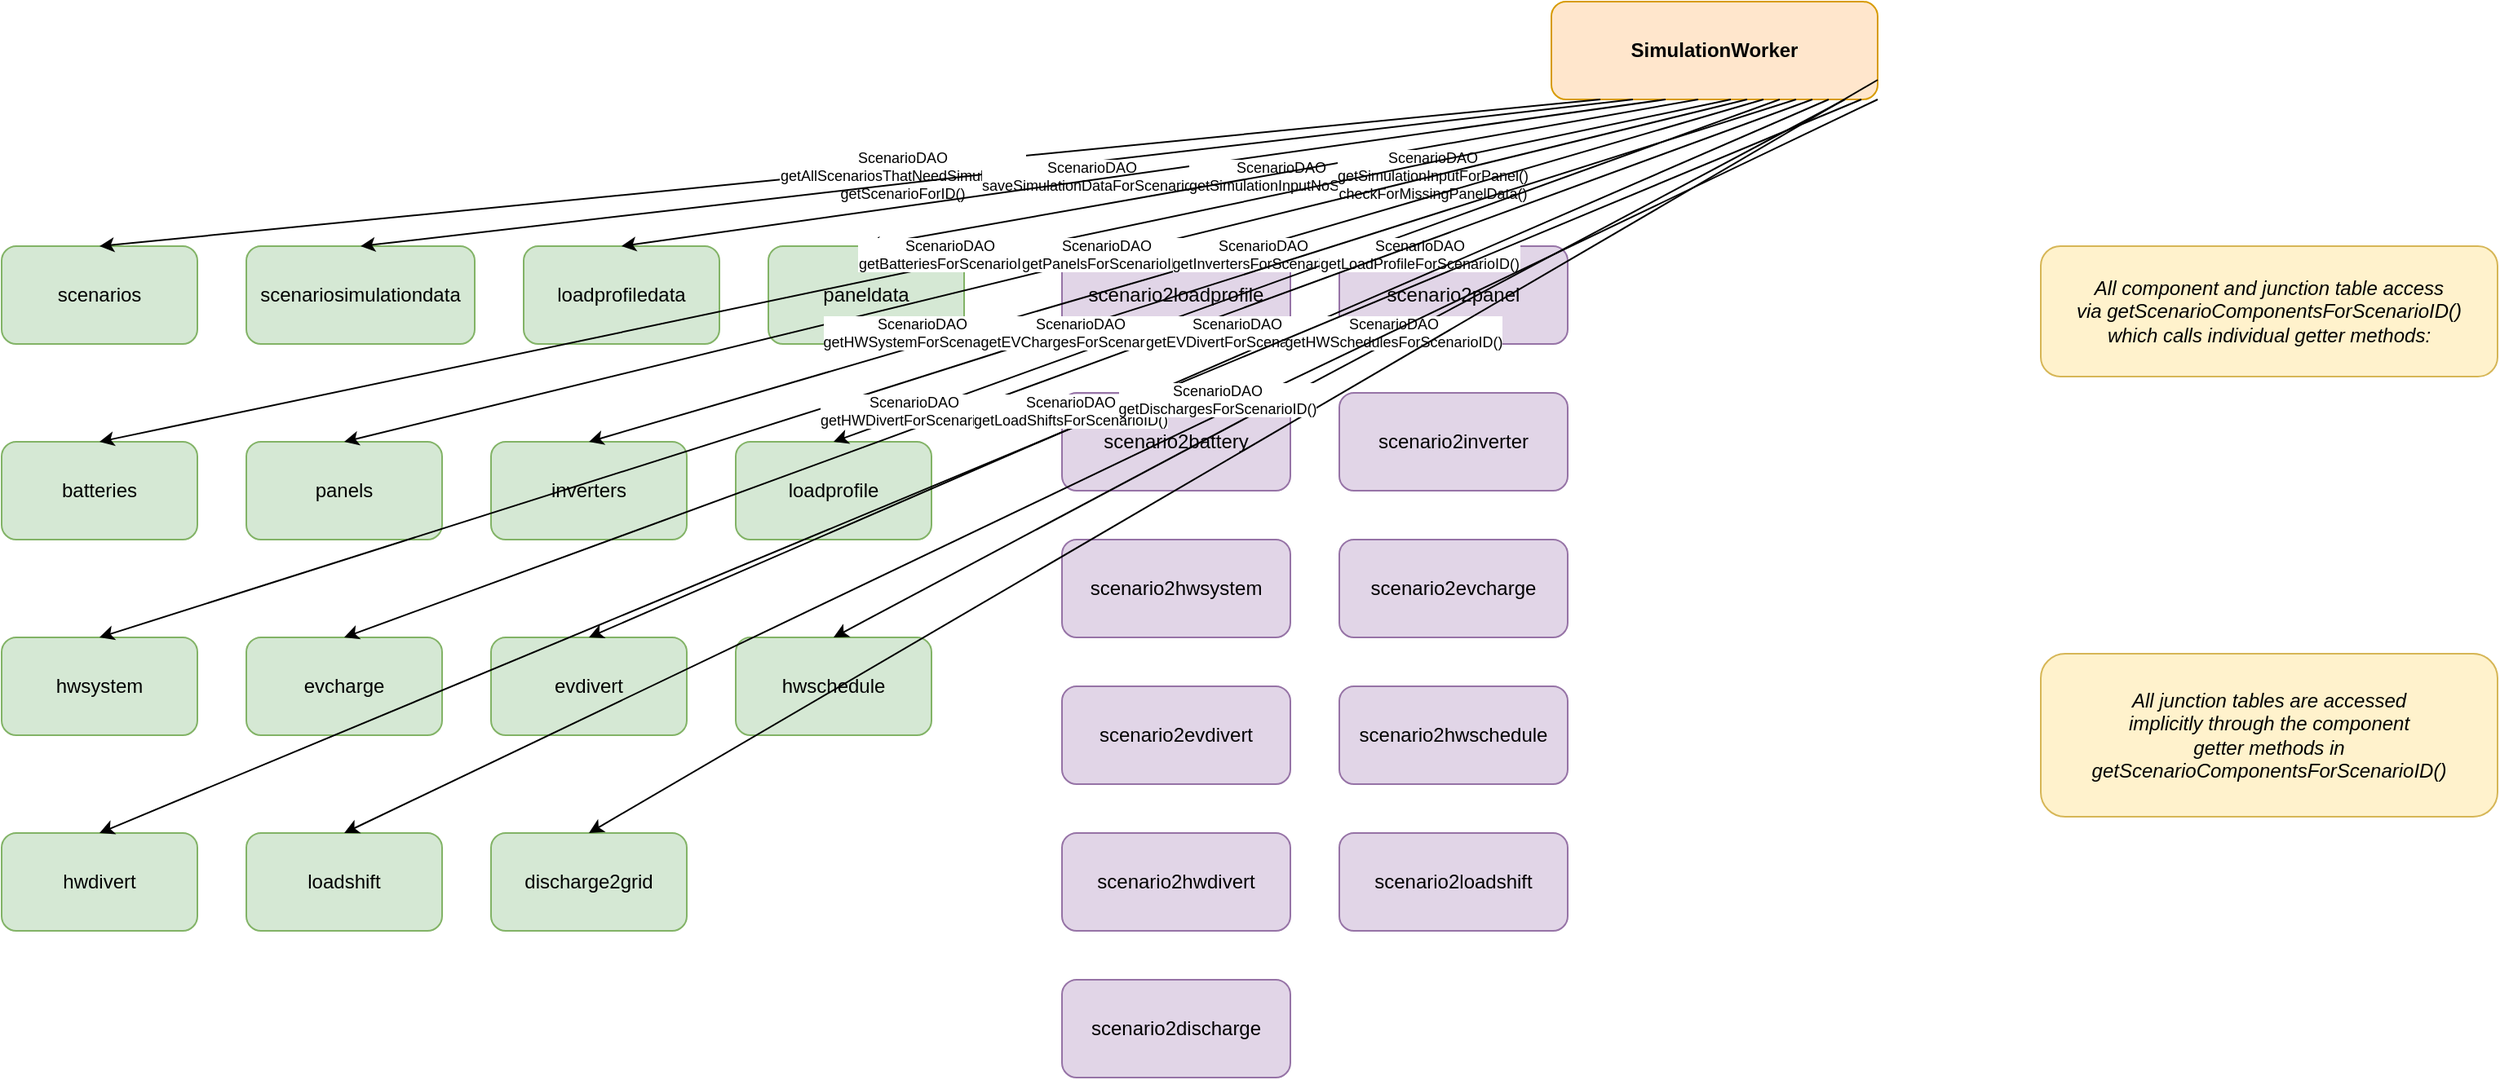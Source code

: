 <mxfile version="24.0.0" type="device">
  <diagram name="SimulationWorker Dependencies" id="simulation-worker">
    <mxGraphModel dx="2200" dy="1300" grid="1" gridSize="10" guides="1" tooltips="1" connect="1" arrows="1" fold="1" page="1" pageScale="1" pageWidth="2400" pageHeight="1600" math="0" shadow="0">
      <root>
        <mxCell id="0" />
        <mxCell id="1" parent="0" />
        
        <!-- SimulationWorker -->
        <mxCell id="simulation-worker" value="SimulationWorker" style="rounded=1;whiteSpace=wrap;html=1;fillColor=#FFE6CC;strokeColor=#D79B00;fontColor=#000000;fontStyle=1;" vertex="1" parent="1">
          <mxGeometry x="1000" y="50" width="200" height="60" as="geometry" />
        </mxCell>
        
        <!-- Core Tables Row 1 -->
        <mxCell id="scenarios-table" value="scenarios" style="rounded=1;whiteSpace=wrap;html=1;fillColor=#D5E8D4;strokeColor=#82B366;fontColor=#000000;" vertex="1" parent="1">
          <mxGeometry x="50" y="200" width="120" height="60" as="geometry" />
        </mxCell>
        
        <mxCell id="scenariosimulationdata-table" value="scenariosimulationdata" style="rounded=1;whiteSpace=wrap;html=1;fillColor=#D5E8D4;strokeColor=#82B366;fontColor=#000000;" vertex="1" parent="1">
          <mxGeometry x="200" y="200" width="140" height="60" as="geometry" />
        </mxCell>
        
        <mxCell id="loadprofiledata-table" value="loadprofiledata" style="rounded=1;whiteSpace=wrap;html=1;fillColor=#D5E8D4;strokeColor=#82B366;fontColor=#000000;" vertex="1" parent="1">
          <mxGeometry x="370" y="200" width="120" height="60" as="geometry" />
        </mxCell>
        
        <mxCell id="paneldata-table" value="paneldata" style="rounded=1;whiteSpace=wrap;html=1;fillColor=#D5E8D4;strokeColor=#82B366;fontColor=#000000;" vertex="1" parent="1">
          <mxGeometry x="520" y="200" width="120" height="60" as="geometry" />
        </mxCell>
        
        <!-- Component Tables Row 2 -->
        <mxCell id="batteries-table" value="batteries" style="rounded=1;whiteSpace=wrap;html=1;fillColor=#D5E8D4;strokeColor=#82B366;fontColor=#000000;" vertex="1" parent="1">
          <mxGeometry x="50" y="320" width="120" height="60" as="geometry" />
        </mxCell>
        
        <mxCell id="panels-table" value="panels" style="rounded=1;whiteSpace=wrap;html=1;fillColor=#D5E8D4;strokeColor=#82B366;fontColor=#000000;" vertex="1" parent="1">
          <mxGeometry x="200" y="320" width="120" height="60" as="geometry" />
        </mxCell>
        
        <mxCell id="inverters-table" value="inverters" style="rounded=1;whiteSpace=wrap;html=1;fillColor=#D5E8D4;strokeColor=#82B366;fontColor=#000000;" vertex="1" parent="1">
          <mxGeometry x="350" y="320" width="120" height="60" as="geometry" />
        </mxCell>
        
        <mxCell id="loadprofile-table" value="loadprofile" style="rounded=1;whiteSpace=wrap;html=1;fillColor=#D5E8D4;strokeColor=#82B366;fontColor=#000000;" vertex="1" parent="1">
          <mxGeometry x="500" y="320" width="120" height="60" as="geometry" />
        </mxCell>
        
        <!-- System Tables Row 3 -->
        <mxCell id="hwsystem-table" value="hwsystem" style="rounded=1;whiteSpace=wrap;html=1;fillColor=#D5E8D4;strokeColor=#82B366;fontColor=#000000;" vertex="1" parent="1">
          <mxGeometry x="50" y="440" width="120" height="60" as="geometry" />
        </mxCell>
        
        <mxCell id="evcharge-table" value="evcharge" style="rounded=1;whiteSpace=wrap;html=1;fillColor=#D5E8D4;strokeColor=#82B366;fontColor=#000000;" vertex="1" parent="1">
          <mxGeometry x="200" y="440" width="120" height="60" as="geometry" />
        </mxCell>
        
        <mxCell id="evdivert-table" value="evdivert" style="rounded=1;whiteSpace=wrap;html=1;fillColor=#D5E8D4;strokeColor=#82B366;fontColor=#000000;" vertex="1" parent="1">
          <mxGeometry x="350" y="440" width="120" height="60" as="geometry" />
        </mxCell>
        
        <mxCell id="hwschedule-table" value="hwschedule" style="rounded=1;whiteSpace=wrap;html=1;fillColor=#D5E8D4;strokeColor=#82B366;fontColor=#000000;" vertex="1" parent="1">
          <mxGeometry x="500" y="440" width="120" height="60" as="geometry" />
        </mxCell>
        
        <!-- Additional Tables Row 4 -->
        <mxCell id="hwdivert-table" value="hwdivert" style="rounded=1;whiteSpace=wrap;html=1;fillColor=#D5E8D4;strokeColor=#82B366;fontColor=#000000;" vertex="1" parent="1">
          <mxGeometry x="50" y="560" width="120" height="60" as="geometry" />
        </mxCell>
        
        <mxCell id="loadshift-table" value="loadshift" style="rounded=1;whiteSpace=wrap;html=1;fillColor=#D5E8D4;strokeColor=#82B366;fontColor=#000000;" vertex="1" parent="1">
          <mxGeometry x="200" y="560" width="120" height="60" as="geometry" />
        </mxCell>
        
        <mxCell id="discharge2grid-table" value="discharge2grid" style="rounded=1;whiteSpace=wrap;html=1;fillColor=#D5E8D4;strokeColor=#82B366;fontColor=#000000;" vertex="1" parent="1">
          <mxGeometry x="350" y="560" width="120" height="60" as="geometry" />
        </mxCell>
        
        <!-- Junction Tables -->
        <mxCell id="scenario2loadprofile-table" value="scenario2loadprofile" style="rounded=1;whiteSpace=wrap;html=1;fillColor=#E1D5E7;strokeColor=#9673A6;fontColor=#000000;" vertex="1" parent="1">
          <mxGeometry x="700" y="200" width="140" height="60" as="geometry" />
        </mxCell>
        
        <mxCell id="scenario2panel-table" value="scenario2panel" style="rounded=1;whiteSpace=wrap;html=1;fillColor=#E1D5E7;strokeColor=#9673A6;fontColor=#000000;" vertex="1" parent="1">
          <mxGeometry x="870" y="200" width="140" height="60" as="geometry" />
        </mxCell>
        
        <mxCell id="scenario2battery-table" value="scenario2battery" style="rounded=1;whiteSpace=wrap;html=1;fillColor=#E1D5E7;strokeColor=#9673A6;fontColor=#000000;" vertex="1" parent="1">
          <mxGeometry x="700" y="290" width="140" height="60" as="geometry" />
        </mxCell>
        
        <mxCell id="scenario2inverter-table" value="scenario2inverter" style="rounded=1;whiteSpace=wrap;html=1;fillColor=#E1D5E7;strokeColor=#9673A6;fontColor=#000000;" vertex="1" parent="1">
          <mxGeometry x="870" y="290" width="140" height="60" as="geometry" />
        </mxCell>
        
        <mxCell id="scenario2hwsystem-table" value="scenario2hwsystem" style="rounded=1;whiteSpace=wrap;html=1;fillColor=#E1D5E7;strokeColor=#9673A6;fontColor=#000000;" vertex="1" parent="1">
          <mxGeometry x="700" y="380" width="140" height="60" as="geometry" />
        </mxCell>
        
        <mxCell id="scenario2evcharge-table" value="scenario2evcharge" style="rounded=1;whiteSpace=wrap;html=1;fillColor=#E1D5E7;strokeColor=#9673A6;fontColor=#000000;" vertex="1" parent="1">
          <mxGeometry x="870" y="380" width="140" height="60" as="geometry" />
        </mxCell>
        
        <mxCell id="scenario2evdivert-table" value="scenario2evdivert" style="rounded=1;whiteSpace=wrap;html=1;fillColor=#E1D5E7;strokeColor=#9673A6;fontColor=#000000;" vertex="1" parent="1">
          <mxGeometry x="700" y="470" width="140" height="60" as="geometry" />
        </mxCell>
        
        <mxCell id="scenario2hwschedule-table" value="scenario2hwschedule" style="rounded=1;whiteSpace=wrap;html=1;fillColor=#E1D5E7;strokeColor=#9673A6;fontColor=#000000;" vertex="1" parent="1">
          <mxGeometry x="870" y="470" width="140" height="60" as="geometry" />
        </mxCell>
        
        <mxCell id="scenario2hwdivert-table" value="scenario2hwdivert" style="rounded=1;whiteSpace=wrap;html=1;fillColor=#E1D5E7;strokeColor=#9673A6;fontColor=#000000;" vertex="1" parent="1">
          <mxGeometry x="700" y="560" width="140" height="60" as="geometry" />
        </mxCell>
        
        <mxCell id="scenario2loadshift-table" value="scenario2loadshift" style="rounded=1;whiteSpace=wrap;html=1;fillColor=#E1D5E7;strokeColor=#9673A6;fontColor=#000000;" vertex="1" parent="1">
          <mxGeometry x="870" y="560" width="140" height="60" as="geometry" />
        </mxCell>
        
        <mxCell id="scenario2discharge-table" value="scenario2discharge" style="rounded=1;whiteSpace=wrap;html=1;fillColor=#E1D5E7;strokeColor=#9673A6;fontColor=#000000;" vertex="1" parent="1">
          <mxGeometry x="700" y="650" width="140" height="60" as="geometry" />
        </mxCell>
        
        <!-- Connections -->
        <mxCell id="conn1" value="" style="endArrow=classic;html=1;rounded=1;exitX=0.15;exitY=1;exitDx=0;exitDy=0;entryX=0.5;entryY=0;entryDx=0;entryDy=0;" edge="1" parent="1" source="simulation-worker" target="scenarios-table">
          <mxGeometry width="50" height="50" relative="1" as="geometry">
            <mxPoint x="1200" y="400" as="sourcePoint" />
            <mxPoint x="1250" y="350" as="targetPoint" />
          </mxGeometry>
        </mxCell>
        <mxCell id="dao1-label" value="ScenarioDAO&#xa;getAllScenariosThatNeedSimulation()&#xa;getScenarioForID()" style="edgeLabel;html=1;align=center;verticalAlign=middle;resizable=0;points=[];fontSize=9;fontColor=#000000;labelBackgroundColor=#FFFFFF;" vertex="1" connectable="0" parent="conn1">
          <mxGeometry x="-0.2" y="1" relative="1" as="geometry">
            <mxPoint x="-60" y="10" as="offset" />
          </mxGeometry>
        </mxCell>
        
        <mxCell id="conn2" value="" style="endArrow=classic;html=1;rounded=1;exitX=0.25;exitY=1;exitDx=0;exitDy=0;entryX=0.5;entryY=0;entryDx=0;entryDy=0;" edge="1" parent="1" source="simulation-worker" target="scenariosimulationdata-table">
          <mxGeometry width="50" height="50" relative="1" as="geometry">
            <mxPoint x="1200" y="400" as="sourcePoint" />
            <mxPoint x="1250" y="350" as="targetPoint" />
          </mxGeometry>
        </mxCell>
        <mxCell id="dao2-label" value="ScenarioDAO&#xa;saveSimulationDataForScenario()" style="edgeLabel;html=1;align=center;verticalAlign=middle;resizable=0;points=[];fontSize=9;fontColor=#000000;labelBackgroundColor=#FFFFFF;" vertex="1" connectable="0" parent="conn2">
          <mxGeometry x="-0.2" y="1" relative="1" as="geometry">
            <mxPoint x="-20" y="10" as="offset" />
          </mxGeometry>
        </mxCell>
        
        <mxCell id="conn3" value="" style="endArrow=classic;html=1;rounded=1;exitX=0.35;exitY=1;exitDx=0;exitDy=0;entryX=0.5;entryY=0;entryDx=0;entryDy=0;" edge="1" parent="1" source="simulation-worker" target="loadprofiledata-table">
          <mxGeometry width="50" height="50" relative="1" as="geometry">
            <mxPoint x="1200" y="400" as="sourcePoint" />
            <mxPoint x="1250" y="350" as="targetPoint" />
          </mxGeometry>
        </mxCell>
        <mxCell id="dao3-label" value="ScenarioDAO&#xa;getSimulationInputNoSolar()" style="edgeLabel;html=1;align=center;verticalAlign=middle;resizable=0;points=[];fontSize=9;fontColor=#000000;labelBackgroundColor=#FFFFFF;" vertex="1" connectable="0" parent="conn3">
          <mxGeometry x="-0.2" y="1" relative="1" as="geometry">
            <mxPoint x="20" y="10" as="offset" />
          </mxGeometry>
        </mxCell>
        
        <mxCell id="conn4" value="" style="endArrow=classic;html=1;rounded=1;exitX=0.45;exitY=1;exitDx=0;exitDy=0;entryX=0.5;entryY=0;entryDx=0;entryDy=0;" edge="1" parent="1" source="simulation-worker" target="paneldata-table">
          <mxGeometry width="50" height="50" relative="1" as="geometry">
            <mxPoint x="1200" y="400" as="sourcePoint" />
            <mxPoint x="1250" y="350" as="targetPoint" />
          </mxGeometry>
        </mxCell>
        <mxCell id="dao4-label" value="ScenarioDAO&#xa;getSimulationInputForPanel()&#xa;checkForMissingPanelData()" style="edgeLabel;html=1;align=center;verticalAlign=middle;resizable=0;points=[];fontSize=9;fontColor=#000000;labelBackgroundColor=#FFFFFF;" vertex="1" connectable="0" parent="conn4">
          <mxGeometry x="-0.2" y="1" relative="1" as="geometry">
            <mxPoint x="40" y="10" as="offset" />
          </mxGeometry>
        </mxCell>
        
        <!-- Component connections via getScenarioComponentsForScenarioID -->
        <mxCell id="comp-note" value="All component and junction table access&#xa;via getScenarioComponentsForScenarioID()&#xa;which calls individual getter methods:" style="rounded=1;whiteSpace=wrap;html=1;fillColor=#FFF2CC;strokeColor=#D6B656;fontColor=#000000;fontStyle=2;" vertex="1" parent="1">
          <mxGeometry x="1300" y="200" width="280" height="80" as="geometry" />
        </mxCell>
        
        <mxCell id="comp-conn1" value="" style="endArrow=classic;html=1;rounded=1;exitX=0.55;exitY=1;exitDx=0;exitDy=0;entryX=0.5;entryY=0;entryDx=0;entryDy=0;" edge="1" parent="1" source="simulation-worker" target="batteries-table">
          <mxGeometry width="50" height="50" relative="1" as="geometry">
            <mxPoint x="1200" y="400" as="sourcePoint" />
            <mxPoint x="1250" y="350" as="targetPoint" />
          </mxGeometry>
        </mxCell>
        <mxCell id="comp-dao1-label" value="ScenarioDAO&#xa;getBatteriesForScenarioID()" style="edgeLabel;html=1;align=center;verticalAlign=middle;resizable=0;points=[];fontSize=9;fontColor=#000000;labelBackgroundColor=#FFFFFF;" vertex="1" connectable="0" parent="comp-conn1">
          <mxGeometry x="-0.2" y="1" relative="1" as="geometry">
            <mxPoint x="-80" y="10" as="offset" />
          </mxGeometry>
        </mxCell>
        
        <mxCell id="comp-conn2" value="" style="endArrow=classic;html=1;rounded=1;exitX=0.6;exitY=1;exitDx=0;exitDy=0;entryX=0.5;entryY=0;entryDx=0;entryDy=0;" edge="1" parent="1" source="simulation-worker" target="panels-table">
          <mxGeometry width="50" height="50" relative="1" as="geometry">
            <mxPoint x="1200" y="400" as="sourcePoint" />
            <mxPoint x="1250" y="350" as="targetPoint" />
          </mxGeometry>
        </mxCell>
        <mxCell id="comp-dao2-label" value="ScenarioDAO&#xa;getPanelsForScenarioID()" style="edgeLabel;html=1;align=center;verticalAlign=middle;resizable=0;points=[];fontSize=9;fontColor=#000000;labelBackgroundColor=#FFFFFF;" vertex="1" connectable="0" parent="comp-conn2">
          <mxGeometry x="-0.2" y="1" relative="1" as="geometry">
            <mxPoint x="-50" y="10" as="offset" />
          </mxGeometry>
        </mxCell>
        
        <mxCell id="comp-conn3" value="" style="endArrow=classic;html=1;rounded=1;exitX=0.65;exitY=1;exitDx=0;exitDy=0;entryX=0.5;entryY=0;entryDx=0;entryDy=0;" edge="1" parent="1" source="simulation-worker" target="inverters-table">
          <mxGeometry width="50" height="50" relative="1" as="geometry">
            <mxPoint x="1200" y="400" as="sourcePoint" />
            <mxPoint x="1250" y="350" as="targetPoint" />
          </mxGeometry>
        </mxCell>
        <mxCell id="comp-dao3-label" value="ScenarioDAO&#xa;getInvertersForScenarioID()" style="edgeLabel;html=1;align=center;verticalAlign=middle;resizable=0;points=[];fontSize=9;fontColor=#000000;labelBackgroundColor=#FFFFFF;" vertex="1" connectable="0" parent="comp-conn3">
          <mxGeometry x="-0.2" y="1" relative="1" as="geometry">
            <mxPoint x="-20" y="10" as="offset" />
          </mxGeometry>
        </mxCell>
        
        <mxCell id="comp-conn4" value="" style="endArrow=classic;html=1;rounded=1;exitX=0.7;exitY=1;exitDx=0;exitDy=0;entryX=0.5;entryY=0;entryDx=0;entryDy=0;" edge="1" parent="1" source="simulation-worker" target="loadprofile-table">
          <mxGeometry width="50" height="50" relative="1" as="geometry">
            <mxPoint x="1200" y="400" as="sourcePoint" />
            <mxPoint x="1250" y="350" as="targetPoint" />
          </mxGeometry>
        </mxCell>
        <mxCell id="comp-dao4-label" value="ScenarioDAO&#xa;getLoadProfileForScenarioID()" style="edgeLabel;html=1;align=center;verticalAlign=middle;resizable=0;points=[];fontSize=9;fontColor=#000000;labelBackgroundColor=#FFFFFF;" vertex="1" connectable="0" parent="comp-conn4">
          <mxGeometry x="-0.2" y="1" relative="1" as="geometry">
            <mxPoint x="10" y="10" as="offset" />
          </mxGeometry>
        </mxCell>
        
        <!-- System component connections -->
        <mxCell id="sys-conn1" value="" style="endArrow=classic;html=1;rounded=1;exitX=0.75;exitY=1;exitDx=0;exitDy=0;entryX=0.5;entryY=0;entryDx=0;entryDy=0;" edge="1" parent="1" source="simulation-worker" target="hwsystem-table">
          <mxGeometry width="50" height="50" relative="1" as="geometry">
            <mxPoint x="1200" y="500" as="sourcePoint" />
            <mxPoint x="1250" y="450" as="targetPoint" />
          </mxGeometry>
        </mxCell>
        <mxCell id="sys-dao1-label" value="ScenarioDAO&#xa;getHWSystemForScenarioID()" style="edgeLabel;html=1;align=center;verticalAlign=middle;resizable=0;points=[];fontSize=9;fontColor=#000000;labelBackgroundColor=#FFFFFF;" vertex="1" connectable="0" parent="sys-conn1">
          <mxGeometry x="-0.2" y="1" relative="1" as="geometry">
            <mxPoint x="-120" y="10" as="offset" />
          </mxGeometry>
        </mxCell>
        
        <mxCell id="sys-conn2" value="" style="endArrow=classic;html=1;rounded=1;exitX=0.8;exitY=1;exitDx=0;exitDy=0;entryX=0.5;entryY=0;entryDx=0;entryDy=0;" edge="1" parent="1" source="simulation-worker" target="evcharge-table">
          <mxGeometry width="50" height="50" relative="1" as="geometry">
            <mxPoint x="1200" y="500" as="sourcePoint" />
            <mxPoint x="1250" y="450" as="targetPoint" />
          </mxGeometry>
        </mxCell>
        <mxCell id="sys-dao2-label" value="ScenarioDAO&#xa;getEVChargesForScenarioID()" style="edgeLabel;html=1;align=center;verticalAlign=middle;resizable=0;points=[];fontSize=9;fontColor=#000000;labelBackgroundColor=#FFFFFF;" vertex="1" connectable="0" parent="sys-conn2">
          <mxGeometry x="-0.2" y="1" relative="1" as="geometry">
            <mxPoint x="-90" y="10" as="offset" />
          </mxGeometry>
        </mxCell>
        
        <mxCell id="sys-conn3" value="" style="endArrow=classic;html=1;rounded=1;exitX=0.85;exitY=1;exitDx=0;exitDy=0;entryX=0.5;entryY=0;entryDx=0;entryDy=0;" edge="1" parent="1" source="simulation-worker" target="evdivert-table">
          <mxGeometry width="50" height="50" relative="1" as="geometry">
            <mxPoint x="1200" y="500" as="sourcePoint" />
            <mxPoint x="1250" y="450" as="targetPoint" />
          </mxGeometry>
        </mxCell>
        <mxCell id="sys-dao3-label" value="ScenarioDAO&#xa;getEVDivertForScenarioID()" style="edgeLabel;html=1;align=center;verticalAlign=middle;resizable=0;points=[];fontSize=9;fontColor=#000000;labelBackgroundColor=#FFFFFF;" vertex="1" connectable="0" parent="sys-conn3">
          <mxGeometry x="-0.2" y="1" relative="1" as="geometry">
            <mxPoint x="-60" y="10" as="offset" />
          </mxGeometry>
        </mxCell>
        
        <mxCell id="sys-conn4" value="" style="endArrow=classic;html=1;rounded=1;exitX=0.9;exitY=1;exitDx=0;exitDy=0;entryX=0.5;entryY=0;entryDx=0;entryDy=0;" edge="1" parent="1" source="simulation-worker" target="hwschedule-table">
          <mxGeometry width="50" height="50" relative="1" as="geometry">
            <mxPoint x="1200" y="500" as="sourcePoint" />
            <mxPoint x="1250" y="450" as="targetPoint" />
          </mxGeometry>
        </mxCell>
        <mxCell id="sys-dao4-label" value="ScenarioDAO&#xa;getHWSchedulesForScenarioID()" style="edgeLabel;html=1;align=center;verticalAlign=middle;resizable=0;points=[];fontSize=9;fontColor=#000000;labelBackgroundColor=#FFFFFF;" vertex="1" connectable="0" parent="sys-conn4">
          <mxGeometry x="-0.2" y="1" relative="1" as="geometry">
            <mxPoint x="-30" y="10" as="offset" />
          </mxGeometry>
        </mxCell>
        
        <!-- Additional system connections -->
        <mxCell id="add-conn1" value="" style="endArrow=classic;html=1;rounded=1;exitX=0.95;exitY=1;exitDx=0;exitDy=0;entryX=0.5;entryY=0;entryDx=0;entryDy=0;" edge="1" parent="1" source="simulation-worker" target="hwdivert-table">
          <mxGeometry width="50" height="50" relative="1" as="geometry">
            <mxPoint x="1200" y="600" as="sourcePoint" />
            <mxPoint x="1250" y="550" as="targetPoint" />
          </mxGeometry>
        </mxCell>
        <mxCell id="add-dao1-label" value="ScenarioDAO&#xa;getHWDivertForScenarioID()" style="edgeLabel;html=1;align=center;verticalAlign=middle;resizable=0;points=[];fontSize=9;fontColor=#000000;labelBackgroundColor=#FFFFFF;" vertex="1" connectable="0" parent="add-conn1">
          <mxGeometry x="-0.2" y="1" relative="1" as="geometry">
            <mxPoint x="-150" y="10" as="offset" />
          </mxGeometry>
        </mxCell>
        
        <mxCell id="add-conn2" value="" style="endArrow=classic;html=1;rounded=1;exitX=1;exitY=1;exitDx=0;exitDy=0;entryX=0.5;entryY=0;entryDx=0;entryDy=0;" edge="1" parent="1" source="simulation-worker" target="loadshift-table">
          <mxGeometry width="50" height="50" relative="1" as="geometry">
            <mxPoint x="1200" y="600" as="sourcePoint" />
            <mxPoint x="1250" y="550" as="targetPoint" />
          </mxGeometry>
        </mxCell>
        <mxCell id="add-dao2-label" value="ScenarioDAO&#xa;getLoadShiftsForScenarioID()" style="edgeLabel;html=1;align=center;verticalAlign=middle;resizable=0;points=[];fontSize=9;fontColor=#000000;labelBackgroundColor=#FFFFFF;" vertex="1" connectable="0" parent="add-conn2">
          <mxGeometry x="-0.2" y="1" relative="1" as="geometry">
            <mxPoint x="-120" y="10" as="offset" />
          </mxGeometry>
        </mxCell>
        
        <mxCell id="add-conn3" value="" style="endArrow=classic;html=1;rounded=1;exitX=1;exitY=0.8;exitDx=0;exitDy=0;entryX=0.5;entryY=0;entryDx=0;entryDy=0;" edge="1" parent="1" source="simulation-worker" target="discharge2grid-table">
          <mxGeometry width="50" height="50" relative="1" as="geometry">
            <mxPoint x="1200" y="600" as="sourcePoint" />
            <mxPoint x="1250" y="550" as="targetPoint" />
          </mxGeometry>
        </mxCell>
        <mxCell id="add-dao3-label" value="ScenarioDAO&#xa;getDischargesForScenarioID()" style="edgeLabel;html=1;align=center;verticalAlign=middle;resizable=0;points=[];fontSize=9;fontColor=#000000;labelBackgroundColor=#FFFFFF;" vertex="1" connectable="0" parent="add-conn3">
          <mxGeometry x="-0.2" y="1" relative="1" as="geometry">
            <mxPoint x="-90" y="10" as="offset" />
          </mxGeometry>
        </mxCell>
        
        <!-- Junction table note -->
        <mxCell id="junction-note" value="All junction tables are accessed&#xa;implicitly through the component&#xa;getter methods in&#xa;getScenarioComponentsForScenarioID()" style="rounded=1;whiteSpace=wrap;html=1;fillColor=#FFF2CC;strokeColor=#D6B656;fontColor=#000000;fontStyle=2;" vertex="1" parent="1">
          <mxGeometry x="1300" y="450" width="280" height="100" as="geometry" />
        </mxCell>
        
      </root>
    </mxGraphModel>
  </diagram>
</mxfile>